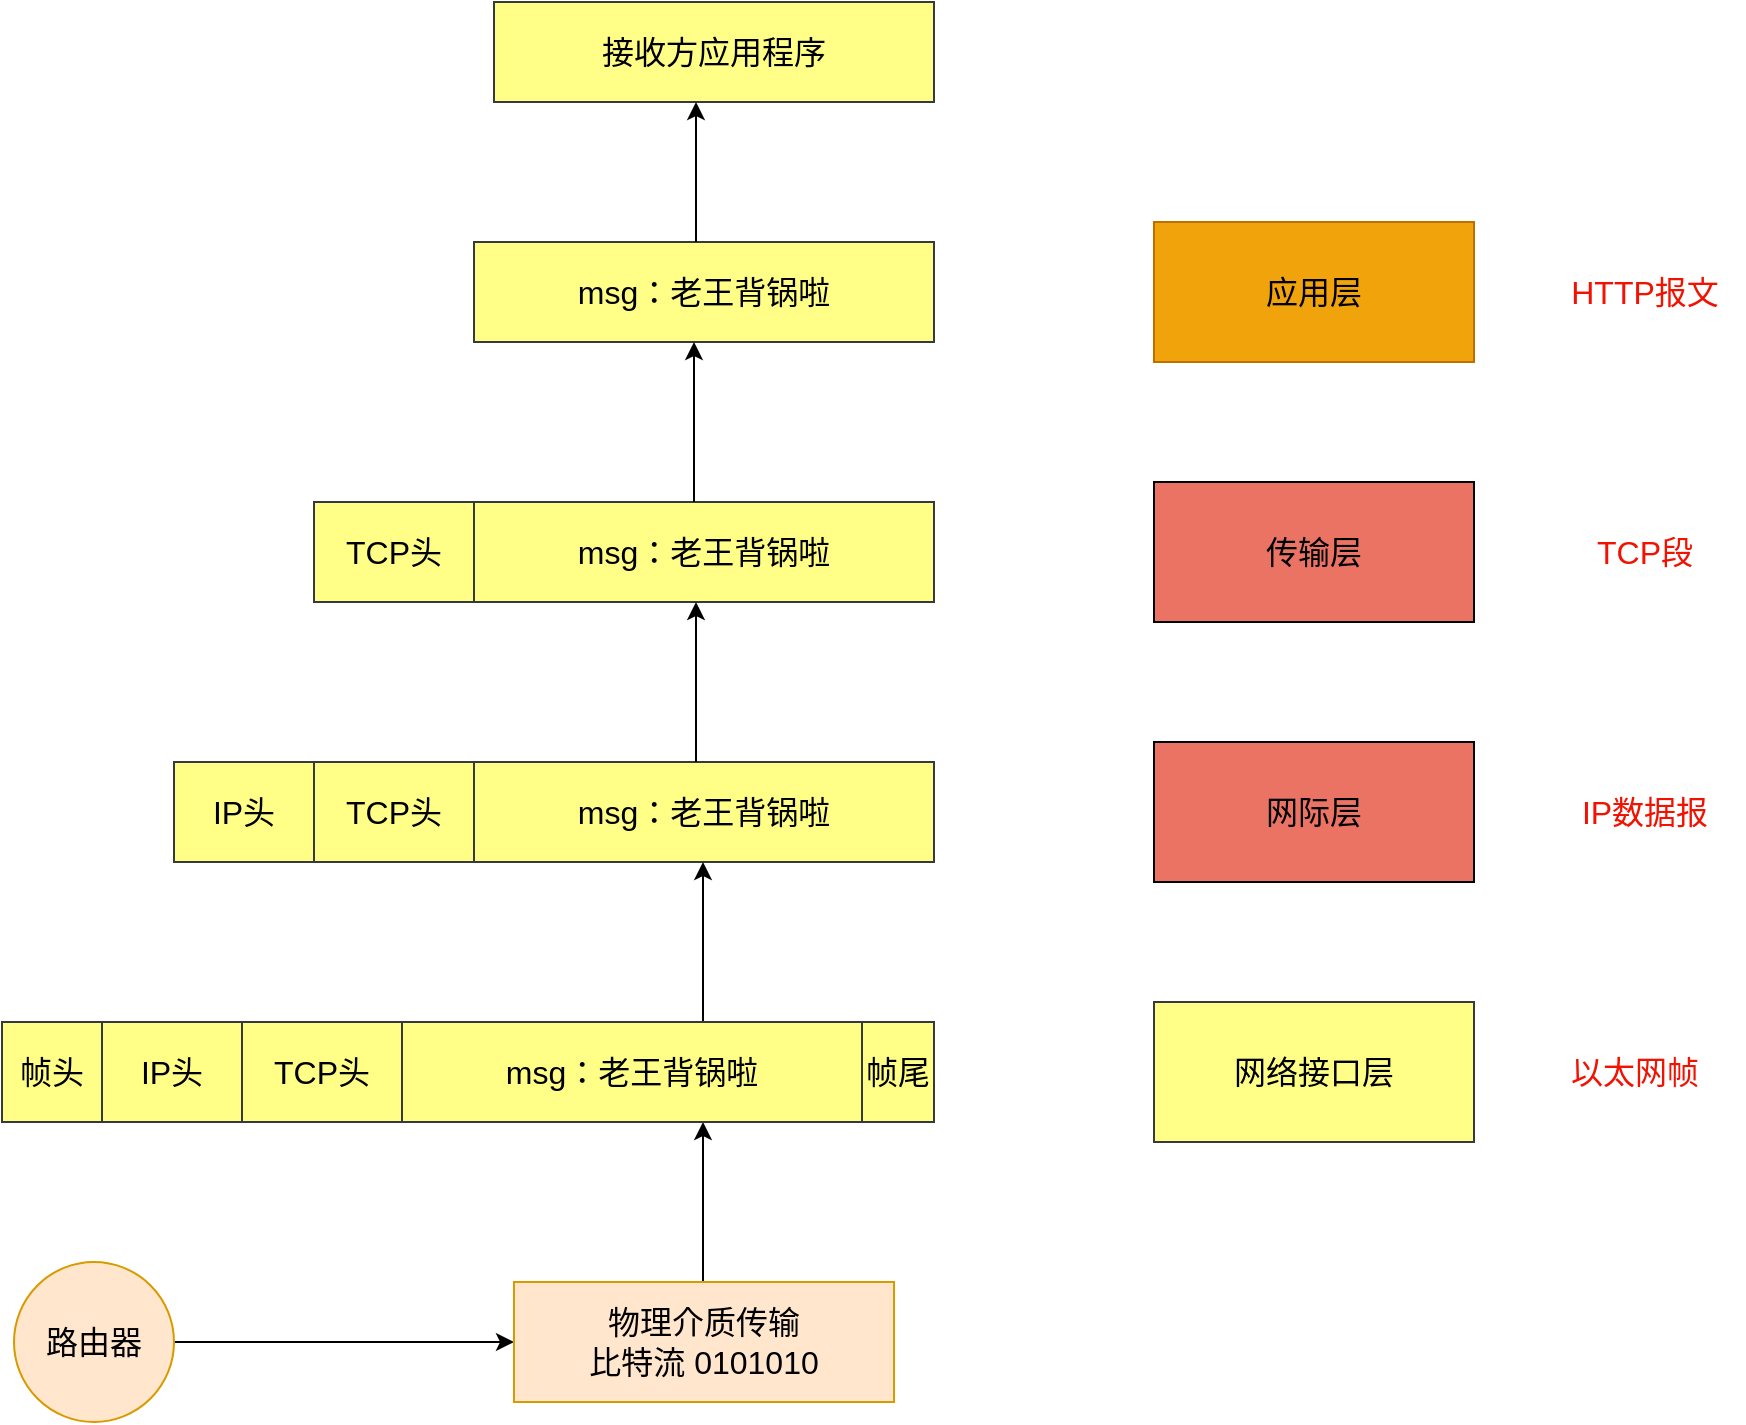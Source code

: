 <mxfile version="26.2.14">
  <diagram name="第 1 页" id="yb09MrCfnrodlJSZb_ak">
    <mxGraphModel dx="599" dy="751" grid="1" gridSize="10" guides="1" tooltips="1" connect="1" arrows="1" fold="1" page="1" pageScale="1" pageWidth="827" pageHeight="1169" math="0" shadow="0">
      <root>
        <mxCell id="0" />
        <mxCell id="1" parent="0" />
        <mxCell id="XTfHu_BweI9U5kq8CZLW-1" value="&lt;font style=&quot;vertical-align: inherit;&quot; class=&quot;notranslate fyzs-translate-target fyzs-translate-target-wrapper&quot;&gt;&lt;font style=&quot;vertical-align: inherit;&quot; class=&quot;notranslate fyzs-translate-target fyzs-translate-target-box&quot;&gt;&lt;font style=&quot;vertical-align: inherit;&quot; title=&quot;d&quot; class=&quot;notranslate fyzs-translate-target fyzs-translate-target-text&quot;&gt;接收方应用程序&lt;/font&gt;&lt;/font&gt;&lt;/font&gt;" style="rounded=0;whiteSpace=wrap;html=1;fillColor=#ffff88;strokeColor=#36393d;fontSize=16;" vertex="1" parent="1">
          <mxGeometry x="1140" y="60" width="220" height="50" as="geometry" />
        </mxCell>
        <mxCell id="XTfHu_BweI9U5kq8CZLW-2" value="&lt;font style=&quot;vertical-align: inherit;&quot; class=&quot;notranslate fyzs-translate-target fyzs-translate-target-wrapper&quot;&gt;&lt;font style=&quot;vertical-align: inherit;&quot; class=&quot;notranslate fyzs-translate-target fyzs-translate-target-box&quot;&gt;&lt;font style=&quot;vertical-align: inherit;&quot; title=&quot;d&quot; class=&quot;notranslate fyzs-translate-target fyzs-translate-target-text&quot;&gt;msg：老王背锅啦&lt;/font&gt;&lt;/font&gt;&lt;/font&gt;" style="rounded=0;whiteSpace=wrap;html=1;fillColor=#ffff88;strokeColor=#36393d;fontSize=16;" vertex="1" parent="1">
          <mxGeometry x="1130" y="180" width="230" height="50" as="geometry" />
        </mxCell>
        <mxCell id="XTfHu_BweI9U5kq8CZLW-3" value="&lt;font style=&quot;vertical-align: inherit;&quot; class=&quot;notranslate fyzs-translate-target fyzs-translate-target-wrapper&quot;&gt;&lt;font style=&quot;vertical-align: inherit;&quot; class=&quot;notranslate fyzs-translate-target fyzs-translate-target-box&quot;&gt;&lt;font style=&quot;vertical-align: inherit;&quot; title=&quot;d&quot; class=&quot;notranslate fyzs-translate-target fyzs-translate-target-text&quot;&gt;msg：老王背锅啦&lt;/font&gt;&lt;/font&gt;&lt;/font&gt;" style="rounded=0;whiteSpace=wrap;html=1;fillColor=#ffff88;strokeColor=#36393d;fontSize=16;" vertex="1" parent="1">
          <mxGeometry x="1130" y="310" width="230" height="50" as="geometry" />
        </mxCell>
        <mxCell id="XTfHu_BweI9U5kq8CZLW-4" value="&lt;font style=&quot;vertical-align: inherit;&quot; class=&quot;notranslate fyzs-translate-target fyzs-translate-target-wrapper&quot;&gt;&lt;font style=&quot;vertical-align: inherit;&quot; class=&quot;notranslate fyzs-translate-target fyzs-translate-target-box&quot;&gt;&lt;font style=&quot;vertical-align: inherit;&quot; title=&quot;T&quot; class=&quot;notranslate fyzs-translate-target fyzs-translate-target-text&quot;&gt;TCP头&lt;/font&gt;&lt;/font&gt;&lt;/font&gt;" style="rounded=0;whiteSpace=wrap;html=1;fillColor=#ffff88;strokeColor=#36393d;fontSize=16;" vertex="1" parent="1">
          <mxGeometry x="1050" y="310" width="80" height="50" as="geometry" />
        </mxCell>
        <mxCell id="XTfHu_BweI9U5kq8CZLW-5" value="&lt;font style=&quot;vertical-align: inherit;&quot; class=&quot;notranslate fyzs-translate-target fyzs-translate-target-wrapper&quot;&gt;&lt;font style=&quot;vertical-align: inherit;&quot; class=&quot;notranslate fyzs-translate-target fyzs-translate-target-box&quot;&gt;&lt;font style=&quot;vertical-align: inherit;&quot; title=&quot;d&quot; class=&quot;notranslate fyzs-translate-target fyzs-translate-target-text&quot;&gt;msg：老王背锅啦&lt;/font&gt;&lt;/font&gt;&lt;/font&gt;" style="rounded=0;whiteSpace=wrap;html=1;fillColor=#ffff88;strokeColor=#36393d;fontSize=16;" vertex="1" parent="1">
          <mxGeometry x="1130" y="440" width="230" height="50" as="geometry" />
        </mxCell>
        <mxCell id="XTfHu_BweI9U5kq8CZLW-6" value="&lt;font style=&quot;vertical-align: inherit;&quot; class=&quot;notranslate fyzs-translate-target fyzs-translate-target-wrapper&quot;&gt;&lt;font style=&quot;vertical-align: inherit;&quot; class=&quot;notranslate fyzs-translate-target fyzs-translate-target-box&quot;&gt;&lt;font style=&quot;vertical-align: inherit;&quot; title=&quot;T&quot; class=&quot;notranslate fyzs-translate-target fyzs-translate-target-text&quot;&gt;TCP头&lt;/font&gt;&lt;/font&gt;&lt;/font&gt;" style="rounded=0;whiteSpace=wrap;html=1;fillColor=#ffff88;strokeColor=#36393d;fontSize=16;" vertex="1" parent="1">
          <mxGeometry x="1050" y="440" width="80" height="50" as="geometry" />
        </mxCell>
        <mxCell id="XTfHu_BweI9U5kq8CZLW-7" value="&lt;font style=&quot;vertical-align: inherit;&quot; class=&quot;notranslate fyzs-translate-target fyzs-translate-target-wrapper&quot;&gt;&lt;font style=&quot;vertical-align: inherit;&quot; class=&quot;notranslate fyzs-translate-target fyzs-translate-target-box&quot;&gt;&lt;font style=&quot;vertical-align: inherit;&quot; title=&quot;I&quot; class=&quot;notranslate fyzs-translate-target fyzs-translate-target-text&quot;&gt;IP头&lt;/font&gt;&lt;/font&gt;&lt;/font&gt;" style="rounded=0;whiteSpace=wrap;html=1;fillColor=#ffff88;strokeColor=#36393d;fontSize=16;" vertex="1" parent="1">
          <mxGeometry x="980" y="440" width="70" height="50" as="geometry" />
        </mxCell>
        <mxCell id="XTfHu_BweI9U5kq8CZLW-8" style="edgeStyle=orthogonalEdgeStyle;rounded=0;orthogonalLoop=1;jettySize=auto;html=1;entryX=0;entryY=0.5;entryDx=0;entryDy=0;fontSize=16;" edge="1" parent="1">
          <mxGeometry relative="1" as="geometry">
            <mxPoint x="980" y="730" as="sourcePoint" />
            <mxPoint x="1150" y="730" as="targetPoint" />
          </mxGeometry>
        </mxCell>
        <mxCell id="XTfHu_BweI9U5kq8CZLW-9" style="edgeStyle=orthogonalEdgeStyle;rounded=0;orthogonalLoop=1;jettySize=auto;html=1;entryX=0.53;entryY=0;entryDx=0;entryDy=0;entryPerimeter=0;fontSize=16;" edge="1" parent="1">
          <mxGeometry relative="1" as="geometry">
            <mxPoint x="1244.5" y="700" as="sourcePoint" />
            <mxPoint x="1244.5" y="620" as="targetPoint" />
          </mxGeometry>
        </mxCell>
        <mxCell id="XTfHu_BweI9U5kq8CZLW-10" style="edgeStyle=orthogonalEdgeStyle;rounded=0;orthogonalLoop=1;jettySize=auto;html=1;entryX=0.53;entryY=0;entryDx=0;entryDy=0;entryPerimeter=0;fontSize=16;" edge="1" parent="1">
          <mxGeometry relative="1" as="geometry">
            <mxPoint x="1244.5" y="570" as="sourcePoint" />
            <mxPoint x="1244.5" y="490" as="targetPoint" />
          </mxGeometry>
        </mxCell>
        <mxCell id="XTfHu_BweI9U5kq8CZLW-11" style="edgeStyle=orthogonalEdgeStyle;rounded=0;orthogonalLoop=1;jettySize=auto;html=1;entryX=0.53;entryY=0;entryDx=0;entryDy=0;entryPerimeter=0;fontSize=16;" edge="1" parent="1">
          <mxGeometry relative="1" as="geometry">
            <mxPoint x="1241" y="440" as="sourcePoint" />
            <mxPoint x="1241" y="360" as="targetPoint" />
          </mxGeometry>
        </mxCell>
        <mxCell id="XTfHu_BweI9U5kq8CZLW-12" style="edgeStyle=orthogonalEdgeStyle;rounded=0;orthogonalLoop=1;jettySize=auto;html=1;entryX=0.53;entryY=0;entryDx=0;entryDy=0;entryPerimeter=0;fontSize=16;" edge="1" parent="1">
          <mxGeometry relative="1" as="geometry">
            <mxPoint x="1240" y="310" as="sourcePoint" />
            <mxPoint x="1240" y="230" as="targetPoint" />
          </mxGeometry>
        </mxCell>
        <mxCell id="XTfHu_BweI9U5kq8CZLW-13" style="edgeStyle=orthogonalEdgeStyle;rounded=0;orthogonalLoop=1;jettySize=auto;html=1;entryX=0.53;entryY=0;entryDx=0;entryDy=0;entryPerimeter=0;fontSize=16;" edge="1" parent="1">
          <mxGeometry relative="1" as="geometry">
            <mxPoint x="1241" y="180" as="sourcePoint" />
            <mxPoint x="1241" y="110" as="targetPoint" />
            <Array as="points">
              <mxPoint x="1241" y="120" />
              <mxPoint x="1241" y="120" />
            </Array>
          </mxGeometry>
        </mxCell>
        <mxCell id="XTfHu_BweI9U5kq8CZLW-14" value="&lt;font style=&quot;vertical-align: inherit;&quot; class=&quot;notranslate fyzs-translate-target fyzs-translate-target-wrapper&quot;&gt;&lt;font style=&quot;vertical-align: inherit;&quot; class=&quot;notranslate fyzs-translate-target fyzs-translate-target-box&quot;&gt;&lt;font style=&quot;vertical-align: inherit;&quot; title=&quot;d&quot; class=&quot;notranslate fyzs-translate-target fyzs-translate-target-text&quot;&gt;msg：老王背锅啦&lt;/font&gt;&lt;/font&gt;&lt;/font&gt;" style="rounded=0;whiteSpace=wrap;html=1;fillColor=#ffff88;strokeColor=#36393d;fontSize=16;" vertex="1" parent="1">
          <mxGeometry x="1094" y="570" width="230" height="50" as="geometry" />
        </mxCell>
        <mxCell id="XTfHu_BweI9U5kq8CZLW-15" value="&lt;font style=&quot;vertical-align: inherit;&quot; class=&quot;notranslate fyzs-translate-target fyzs-translate-target-wrapper&quot;&gt;&lt;font style=&quot;vertical-align: inherit;&quot; class=&quot;notranslate fyzs-translate-target fyzs-translate-target-box&quot;&gt;&lt;font style=&quot;vertical-align: inherit;&quot; title=&quot;T&quot; class=&quot;notranslate fyzs-translate-target fyzs-translate-target-text&quot;&gt;TCP头&lt;/font&gt;&lt;/font&gt;&lt;/font&gt;" style="rounded=0;whiteSpace=wrap;html=1;fillColor=#ffff88;strokeColor=#36393d;fontSize=16;" vertex="1" parent="1">
          <mxGeometry x="1014" y="570" width="80" height="50" as="geometry" />
        </mxCell>
        <mxCell id="XTfHu_BweI9U5kq8CZLW-16" value="&lt;font style=&quot;vertical-align: inherit;&quot; class=&quot;notranslate fyzs-translate-target fyzs-translate-target-wrapper&quot;&gt;&lt;font style=&quot;vertical-align: inherit;&quot; class=&quot;notranslate fyzs-translate-target fyzs-translate-target-box&quot;&gt;&lt;font style=&quot;vertical-align: inherit;&quot; title=&quot;I&quot; class=&quot;notranslate fyzs-translate-target fyzs-translate-target-text&quot;&gt;IP头&lt;/font&gt;&lt;/font&gt;&lt;/font&gt;" style="rounded=0;whiteSpace=wrap;html=1;fillColor=#ffff88;strokeColor=#36393d;fontSize=16;" vertex="1" parent="1">
          <mxGeometry x="944" y="570" width="70" height="50" as="geometry" />
        </mxCell>
        <mxCell id="XTfHu_BweI9U5kq8CZLW-17" value="&lt;font style=&quot;vertical-align: inherit;&quot; class=&quot;notranslate fyzs-translate-target fyzs-translate-target-wrapper&quot;&gt;&lt;font style=&quot;vertical-align: inherit;&quot; class=&quot;notranslate fyzs-translate-target fyzs-translate-target-box&quot;&gt;&lt;font style=&quot;vertical-align: inherit;&quot; title=&quot;z&quot; class=&quot;notranslate fyzs-translate-target fyzs-translate-target-text&quot;&gt;帧头&lt;/font&gt;&lt;/font&gt;&lt;/font&gt;" style="rounded=0;whiteSpace=wrap;html=1;fillColor=#ffff88;strokeColor=#36393d;fontSize=16;" vertex="1" parent="1">
          <mxGeometry x="894" y="570" width="50" height="50" as="geometry" />
        </mxCell>
        <mxCell id="XTfHu_BweI9U5kq8CZLW-18" value="&lt;font style=&quot;vertical-align: inherit;&quot; class=&quot;notranslate fyzs-translate-target fyzs-translate-target-wrapper&quot;&gt;&lt;font style=&quot;vertical-align: inherit;&quot; class=&quot;notranslate fyzs-translate-target fyzs-translate-target-box&quot;&gt;&lt;font style=&quot;vertical-align: inherit; font-size: 16px;&quot; title=&quot;z&quot; class=&quot;notranslate fyzs-translate-target fyzs-translate-target-text&quot;&gt;帧尾&lt;/font&gt;&lt;/font&gt;&lt;/font&gt;" style="rounded=0;whiteSpace=wrap;html=1;fillColor=#ffff88;strokeColor=#36393d;" vertex="1" parent="1">
          <mxGeometry x="1324" y="570" width="36" height="50" as="geometry" />
        </mxCell>
        <mxCell id="XTfHu_BweI9U5kq8CZLW-19" value="&lt;font style=&quot;vertical-align: inherit;&quot; class=&quot;notranslate fyzs-translate-target fyzs-translate-target-wrapper&quot;&gt;&lt;font style=&quot;vertical-align: inherit;&quot; class=&quot;notranslate fyzs-translate-target fyzs-translate-target-box&quot;&gt;&lt;font style=&quot;vertical-align: inherit;&quot; title=&quot;w&quot; class=&quot;notranslate fyzs-translate-target fyzs-translate-target-text&quot;&gt;物理介质传输&lt;/font&gt;&lt;/font&gt;&lt;/font&gt;&lt;div&gt;&lt;font style=&quot;vertical-align: inherit;&quot; class=&quot;notranslate fyzs-translate-target fyzs-translate-target-wrapper&quot;&gt;&lt;font style=&quot;vertical-align: inherit;&quot; class=&quot;notranslate fyzs-translate-target fyzs-translate-target-box&quot;&gt;&lt;font style=&quot;vertical-align: inherit;&quot; title=&quot;w&quot; class=&quot;notranslate fyzs-translate-target fyzs-translate-target-text&quot;&gt;比特流 0101010&lt;/font&gt;&lt;/font&gt;&lt;/font&gt;&lt;/div&gt;" style="rounded=0;whiteSpace=wrap;html=1;fillColor=#ffe6cc;strokeColor=#d79b00;fontSize=16;" vertex="1" parent="1">
          <mxGeometry x="1150" y="700" width="190" height="60" as="geometry" />
        </mxCell>
        <mxCell id="XTfHu_BweI9U5kq8CZLW-20" value="&lt;font style=&quot;vertical-align: inherit;&quot; class=&quot;notranslate fyzs-translate-target fyzs-translate-target-wrapper&quot;&gt;&lt;font style=&quot;vertical-align: inherit;&quot; class=&quot;notranslate fyzs-translate-target fyzs-translate-target-box&quot;&gt;&lt;font style=&quot;vertical-align: inherit;&quot; title=&quot;l&quot; class=&quot;notranslate fyzs-translate-target fyzs-translate-target-text&quot;&gt;路由器&lt;/font&gt;&lt;/font&gt;&lt;/font&gt;" style="ellipse;whiteSpace=wrap;html=1;aspect=fixed;fillColor=#ffe6cc;strokeColor=#d79b00;fontSize=16;" vertex="1" parent="1">
          <mxGeometry x="900" y="690" width="80" height="80" as="geometry" />
        </mxCell>
        <mxCell id="XTfHu_BweI9U5kq8CZLW-21" value="&lt;font style=&quot;vertical-align: inherit;&quot; class=&quot;notranslate fyzs-translate-target fyzs-translate-target-wrapper&quot;&gt;&lt;font style=&quot;vertical-align: inherit;&quot; class=&quot;notranslate fyzs-translate-target fyzs-translate-target-box&quot;&gt;&lt;font style=&quot;vertical-align: inherit;&quot; title=&quot;y&quot; class=&quot;notranslate fyzs-translate-target fyzs-translate-target-text&quot;&gt;应用层&lt;/font&gt;&lt;/font&gt;&lt;/font&gt;" style="rounded=0;whiteSpace=wrap;html=1;fillColor=#f0a30a;fontColor=#000000;strokeColor=#BD7000;fontSize=16;" vertex="1" parent="1">
          <mxGeometry x="1470" y="170" width="160" height="70" as="geometry" />
        </mxCell>
        <mxCell id="XTfHu_BweI9U5kq8CZLW-22" value="&lt;font style=&quot;vertical-align: inherit;&quot; class=&quot;notranslate fyzs-translate-target fyzs-translate-target-wrapper&quot;&gt;&lt;font style=&quot;vertical-align: inherit;&quot; class=&quot;notranslate fyzs-translate-target fyzs-translate-target-box&quot;&gt;&lt;font style=&quot;vertical-align: inherit;&quot; title=&quot;y&quot; class=&quot;notranslate fyzs-translate-target fyzs-translate-target-text&quot;&gt;传输层&lt;/font&gt;&lt;/font&gt;&lt;/font&gt;" style="rounded=0;whiteSpace=wrap;html=1;fillColor=light-dark(#eb7363, #ededed);fontSize=16;" vertex="1" parent="1">
          <mxGeometry x="1470" y="300" width="160" height="70" as="geometry" />
        </mxCell>
        <mxCell id="XTfHu_BweI9U5kq8CZLW-23" value="&lt;font style=&quot;vertical-align: inherit;&quot; class=&quot;notranslate fyzs-translate-target fyzs-translate-target-wrapper&quot;&gt;&lt;font style=&quot;vertical-align: inherit;&quot; class=&quot;notranslate fyzs-translate-target fyzs-translate-target-box&quot;&gt;&lt;font style=&quot;vertical-align: inherit;&quot; title=&quot;y&quot; class=&quot;notranslate fyzs-translate-target fyzs-translate-target-text&quot;&gt;网际层&lt;/font&gt;&lt;/font&gt;&lt;/font&gt;" style="rounded=0;whiteSpace=wrap;html=1;fillColor=light-dark(#eb7363, #ededed);fontSize=16;" vertex="1" parent="1">
          <mxGeometry x="1470" y="430" width="160" height="70" as="geometry" />
        </mxCell>
        <mxCell id="XTfHu_BweI9U5kq8CZLW-24" value="&lt;font style=&quot;vertical-align: inherit;&quot; class=&quot;notranslate fyzs-translate-target fyzs-translate-target-wrapper&quot;&gt;&lt;font style=&quot;vertical-align: inherit;&quot; class=&quot;notranslate fyzs-translate-target fyzs-translate-target-box&quot;&gt;&lt;font style=&quot;vertical-align: inherit;&quot; title=&quot;y&quot; class=&quot;notranslate fyzs-translate-target fyzs-translate-target-text&quot;&gt;网络接口层&lt;/font&gt;&lt;/font&gt;&lt;/font&gt;" style="rounded=0;whiteSpace=wrap;html=1;fillColor=#ffff88;strokeColor=#36393d;fontSize=16;" vertex="1" parent="1">
          <mxGeometry x="1470" y="560" width="160" height="70" as="geometry" />
        </mxCell>
        <mxCell id="XTfHu_BweI9U5kq8CZLW-25" value="&lt;font class=&quot;notranslate fyzs-translate-target fyzs-translate-target-wrapper&quot; style=&quot;vertical-align: inherit;&quot;&gt;&lt;font class=&quot;notranslate fyzs-translate-target fyzs-translate-target-box&quot; style=&quot;vertical-align: inherit;&quot;&gt;&lt;font class=&quot;notranslate fyzs-translate-target fyzs-translate-target-text&quot; title=&quot;Text&quot; style=&quot;vertical-align: inherit;&quot;&gt;HTTP报文&lt;/font&gt;&lt;/font&gt;&lt;/font&gt;" style="text;html=1;align=center;verticalAlign=middle;resizable=0;points=[];autosize=1;strokeColor=none;fillColor=none;fontSize=16;fontColor=light-dark(#f21202, #ededed);" vertex="1" parent="1">
          <mxGeometry x="1665" y="190" width="100" height="30" as="geometry" />
        </mxCell>
        <mxCell id="XTfHu_BweI9U5kq8CZLW-26" value="&lt;font class=&quot;notranslate fyzs-translate-target fyzs-translate-target-wrapper&quot; style=&quot;vertical-align: inherit;&quot;&gt;&lt;font class=&quot;notranslate fyzs-translate-target fyzs-translate-target-box&quot; style=&quot;vertical-align: inherit;&quot;&gt;&lt;font class=&quot;notranslate fyzs-translate-target fyzs-translate-target-text&quot; title=&quot;Text&quot; style=&quot;vertical-align: inherit;&quot;&gt;TCP段&lt;/font&gt;&lt;/font&gt;&lt;/font&gt;" style="text;html=1;align=center;verticalAlign=middle;resizable=0;points=[];autosize=1;strokeColor=none;fillColor=none;fontSize=16;fontColor=light-dark(#f21202, #ededed);" vertex="1" parent="1">
          <mxGeometry x="1680" y="320" width="70" height="30" as="geometry" />
        </mxCell>
        <mxCell id="XTfHu_BweI9U5kq8CZLW-27" value="&lt;font class=&quot;notranslate fyzs-translate-target fyzs-translate-target-wrapper&quot; style=&quot;vertical-align: inherit;&quot;&gt;&lt;font class=&quot;notranslate fyzs-translate-target fyzs-translate-target-box&quot; style=&quot;vertical-align: inherit;&quot;&gt;&lt;font class=&quot;notranslate fyzs-translate-target fyzs-translate-target-text&quot; title=&quot;I&quot; style=&quot;vertical-align: inherit;&quot;&gt;IP数据报&lt;/font&gt;&lt;/font&gt;&lt;/font&gt;" style="text;html=1;align=center;verticalAlign=middle;resizable=0;points=[];autosize=1;strokeColor=none;fillColor=none;fontSize=16;fontColor=light-dark(#f21202, #ededed);" vertex="1" parent="1">
          <mxGeometry x="1670" y="450" width="90" height="30" as="geometry" />
        </mxCell>
        <mxCell id="XTfHu_BweI9U5kq8CZLW-28" value="&lt;font class=&quot;notranslate fyzs-translate-target fyzs-translate-target-wrapper&quot; style=&quot;vertical-align: inherit;&quot;&gt;&lt;font class=&quot;notranslate fyzs-translate-target fyzs-translate-target-box&quot; style=&quot;vertical-align: inherit;&quot;&gt;&lt;font class=&quot;notranslate fyzs-translate-target fyzs-translate-target-text&quot; title=&quot;I&quot; style=&quot;vertical-align: inherit;&quot;&gt;以太网帧&lt;/font&gt;&lt;/font&gt;&lt;/font&gt;" style="text;html=1;align=center;verticalAlign=middle;resizable=0;points=[];autosize=1;strokeColor=none;fillColor=none;fontSize=16;fontColor=light-dark(#f21202, #ededed);" vertex="1" parent="1">
          <mxGeometry x="1665" y="580" width="90" height="30" as="geometry" />
        </mxCell>
      </root>
    </mxGraphModel>
  </diagram>
</mxfile>
